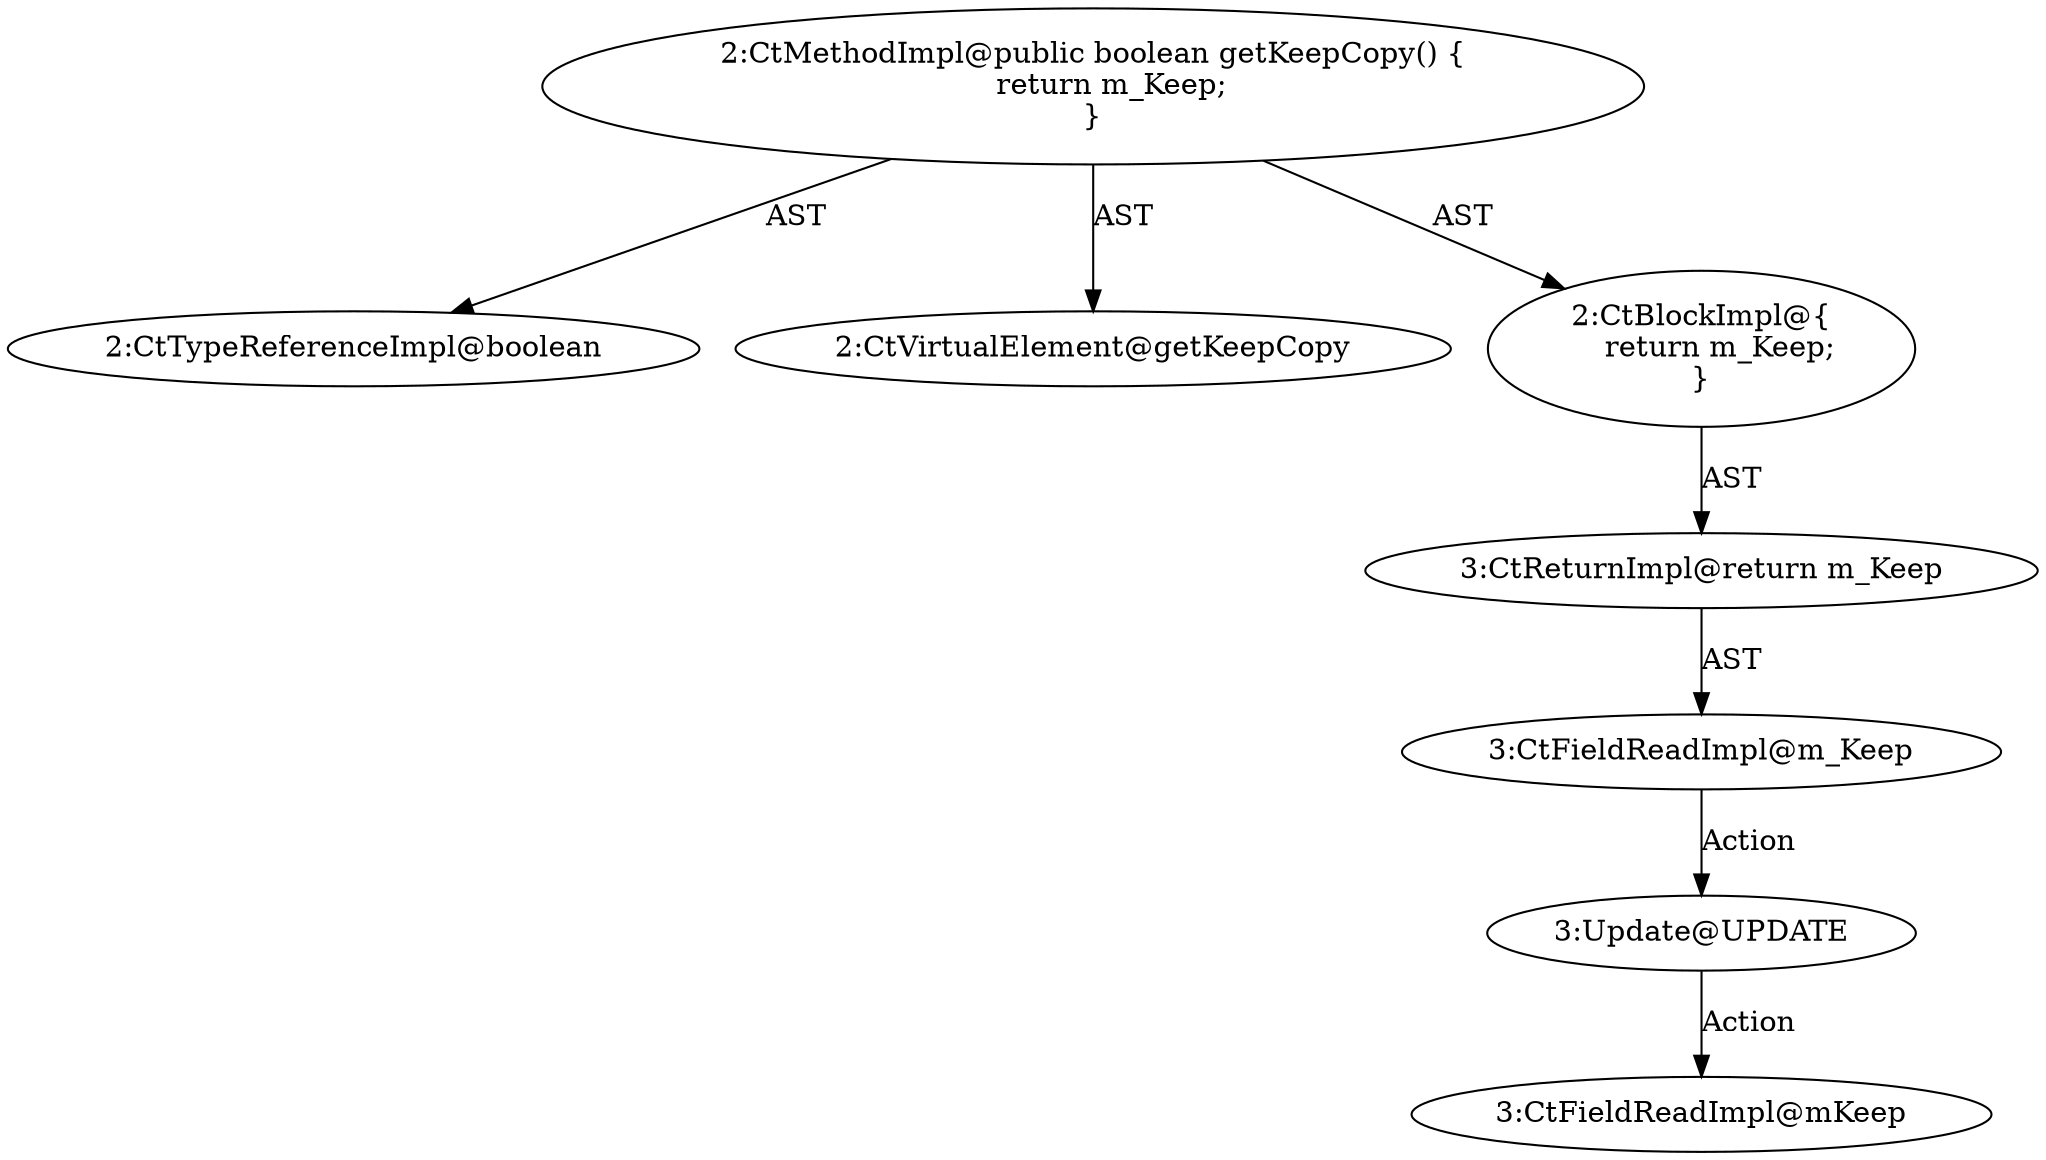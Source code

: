 digraph "getKeepCopy#?" {
0 [label="2:CtTypeReferenceImpl@boolean" shape=ellipse]
1 [label="2:CtVirtualElement@getKeepCopy" shape=ellipse]
2 [label="3:CtFieldReadImpl@m_Keep" shape=ellipse]
3 [label="3:CtReturnImpl@return m_Keep" shape=ellipse]
4 [label="2:CtBlockImpl@\{
    return m_Keep;
\}" shape=ellipse]
5 [label="2:CtMethodImpl@public boolean getKeepCopy() \{
    return m_Keep;
\}" shape=ellipse]
6 [label="3:Update@UPDATE" shape=ellipse]
7 [label="3:CtFieldReadImpl@mKeep" shape=ellipse]
2 -> 6 [label="Action"];
3 -> 2 [label="AST"];
4 -> 3 [label="AST"];
5 -> 1 [label="AST"];
5 -> 0 [label="AST"];
5 -> 4 [label="AST"];
6 -> 7 [label="Action"];
}
